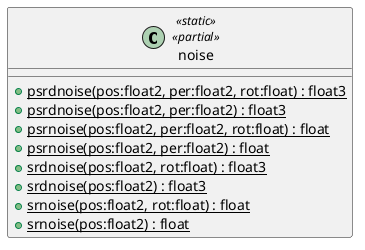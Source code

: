 @startuml
class noise <<static>> <<partial>> {
    + {static} psrdnoise(pos:float2, per:float2, rot:float) : float3
    + {static} psrdnoise(pos:float2, per:float2) : float3
    + {static} psrnoise(pos:float2, per:float2, rot:float) : float
    + {static} psrnoise(pos:float2, per:float2) : float
    + {static} srdnoise(pos:float2, rot:float) : float3
    + {static} srdnoise(pos:float2) : float3
    + {static} srnoise(pos:float2, rot:float) : float
    + {static} srnoise(pos:float2) : float
}
@enduml
